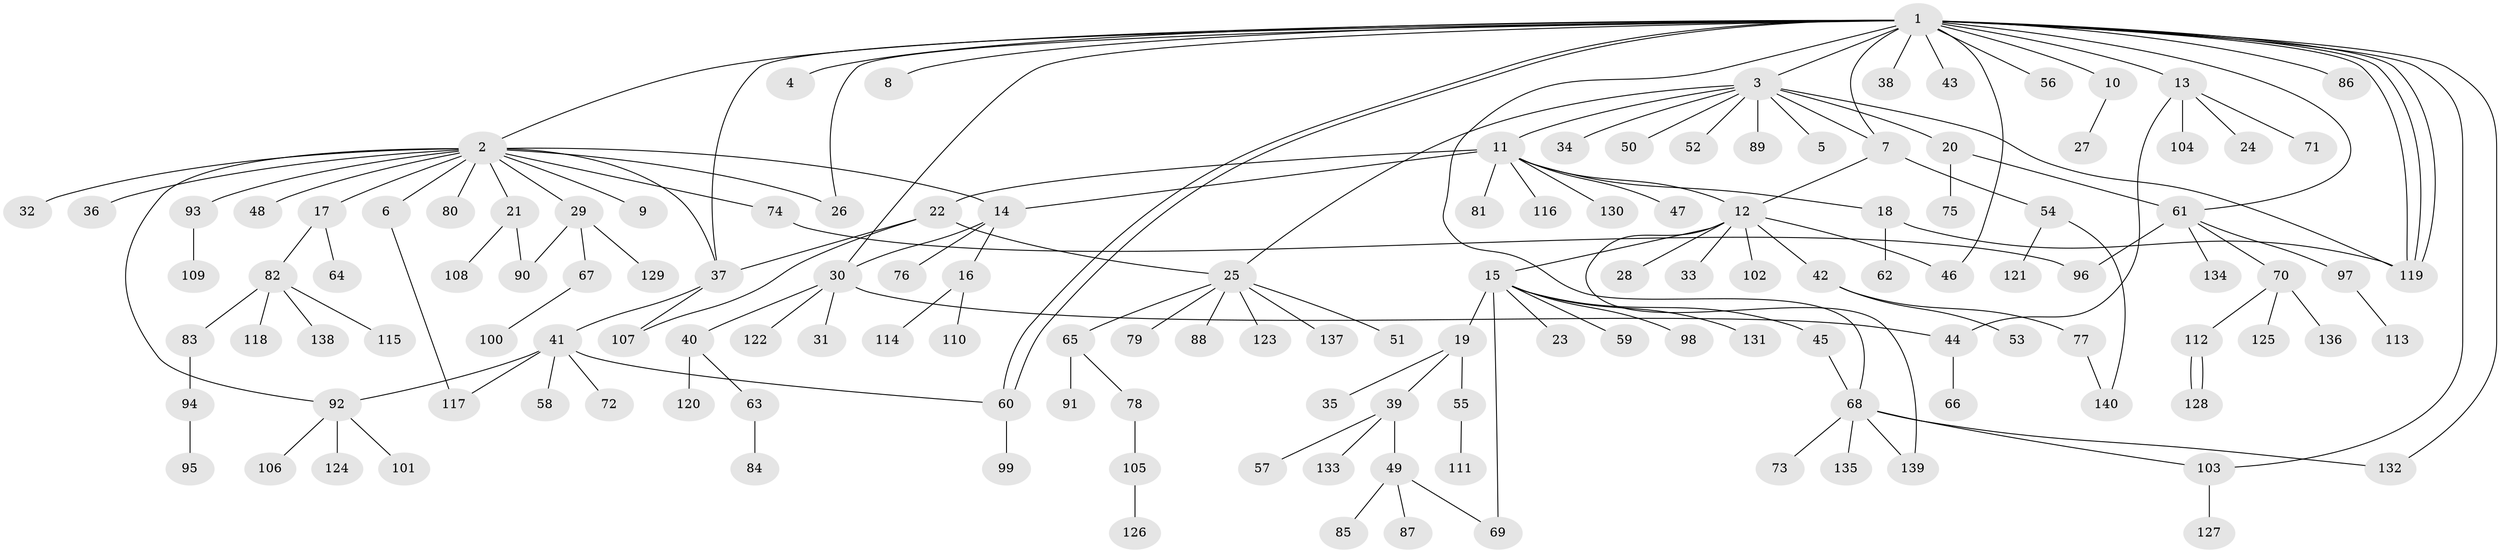 // Generated by graph-tools (version 1.1) at 2025/11/02/27/25 16:11:15]
// undirected, 140 vertices, 168 edges
graph export_dot {
graph [start="1"]
  node [color=gray90,style=filled];
  1;
  2;
  3;
  4;
  5;
  6;
  7;
  8;
  9;
  10;
  11;
  12;
  13;
  14;
  15;
  16;
  17;
  18;
  19;
  20;
  21;
  22;
  23;
  24;
  25;
  26;
  27;
  28;
  29;
  30;
  31;
  32;
  33;
  34;
  35;
  36;
  37;
  38;
  39;
  40;
  41;
  42;
  43;
  44;
  45;
  46;
  47;
  48;
  49;
  50;
  51;
  52;
  53;
  54;
  55;
  56;
  57;
  58;
  59;
  60;
  61;
  62;
  63;
  64;
  65;
  66;
  67;
  68;
  69;
  70;
  71;
  72;
  73;
  74;
  75;
  76;
  77;
  78;
  79;
  80;
  81;
  82;
  83;
  84;
  85;
  86;
  87;
  88;
  89;
  90;
  91;
  92;
  93;
  94;
  95;
  96;
  97;
  98;
  99;
  100;
  101;
  102;
  103;
  104;
  105;
  106;
  107;
  108;
  109;
  110;
  111;
  112;
  113;
  114;
  115;
  116;
  117;
  118;
  119;
  120;
  121;
  122;
  123;
  124;
  125;
  126;
  127;
  128;
  129;
  130;
  131;
  132;
  133;
  134;
  135;
  136;
  137;
  138;
  139;
  140;
  1 -- 2;
  1 -- 3;
  1 -- 4;
  1 -- 7;
  1 -- 8;
  1 -- 10;
  1 -- 13;
  1 -- 26;
  1 -- 30;
  1 -- 37;
  1 -- 38;
  1 -- 43;
  1 -- 46;
  1 -- 56;
  1 -- 60;
  1 -- 60;
  1 -- 61;
  1 -- 68;
  1 -- 86;
  1 -- 103;
  1 -- 119;
  1 -- 119;
  1 -- 119;
  1 -- 132;
  2 -- 6;
  2 -- 9;
  2 -- 14;
  2 -- 17;
  2 -- 21;
  2 -- 26;
  2 -- 29;
  2 -- 32;
  2 -- 36;
  2 -- 37;
  2 -- 48;
  2 -- 74;
  2 -- 80;
  2 -- 92;
  2 -- 93;
  3 -- 5;
  3 -- 7;
  3 -- 11;
  3 -- 20;
  3 -- 25;
  3 -- 34;
  3 -- 50;
  3 -- 52;
  3 -- 89;
  3 -- 119;
  6 -- 117;
  7 -- 12;
  7 -- 54;
  10 -- 27;
  11 -- 12;
  11 -- 14;
  11 -- 18;
  11 -- 22;
  11 -- 47;
  11 -- 81;
  11 -- 116;
  11 -- 130;
  12 -- 15;
  12 -- 28;
  12 -- 33;
  12 -- 42;
  12 -- 46;
  12 -- 102;
  12 -- 139;
  13 -- 24;
  13 -- 44;
  13 -- 71;
  13 -- 104;
  14 -- 16;
  14 -- 30;
  14 -- 76;
  15 -- 19;
  15 -- 23;
  15 -- 45;
  15 -- 59;
  15 -- 69;
  15 -- 98;
  15 -- 131;
  16 -- 110;
  16 -- 114;
  17 -- 64;
  17 -- 82;
  18 -- 62;
  18 -- 119;
  19 -- 35;
  19 -- 39;
  19 -- 55;
  20 -- 61;
  20 -- 75;
  21 -- 90;
  21 -- 108;
  22 -- 25;
  22 -- 37;
  22 -- 107;
  25 -- 51;
  25 -- 65;
  25 -- 79;
  25 -- 88;
  25 -- 123;
  25 -- 137;
  29 -- 67;
  29 -- 90;
  29 -- 129;
  30 -- 31;
  30 -- 40;
  30 -- 44;
  30 -- 122;
  37 -- 41;
  37 -- 107;
  39 -- 49;
  39 -- 57;
  39 -- 133;
  40 -- 63;
  40 -- 120;
  41 -- 58;
  41 -- 60;
  41 -- 72;
  41 -- 92;
  41 -- 117;
  42 -- 53;
  42 -- 77;
  44 -- 66;
  45 -- 68;
  49 -- 69;
  49 -- 85;
  49 -- 87;
  54 -- 121;
  54 -- 140;
  55 -- 111;
  60 -- 99;
  61 -- 70;
  61 -- 96;
  61 -- 97;
  61 -- 134;
  63 -- 84;
  65 -- 78;
  65 -- 91;
  67 -- 100;
  68 -- 73;
  68 -- 103;
  68 -- 132;
  68 -- 135;
  68 -- 139;
  70 -- 112;
  70 -- 125;
  70 -- 136;
  74 -- 96;
  77 -- 140;
  78 -- 105;
  82 -- 83;
  82 -- 115;
  82 -- 118;
  82 -- 138;
  83 -- 94;
  92 -- 101;
  92 -- 106;
  92 -- 124;
  93 -- 109;
  94 -- 95;
  97 -- 113;
  103 -- 127;
  105 -- 126;
  112 -- 128;
  112 -- 128;
}
